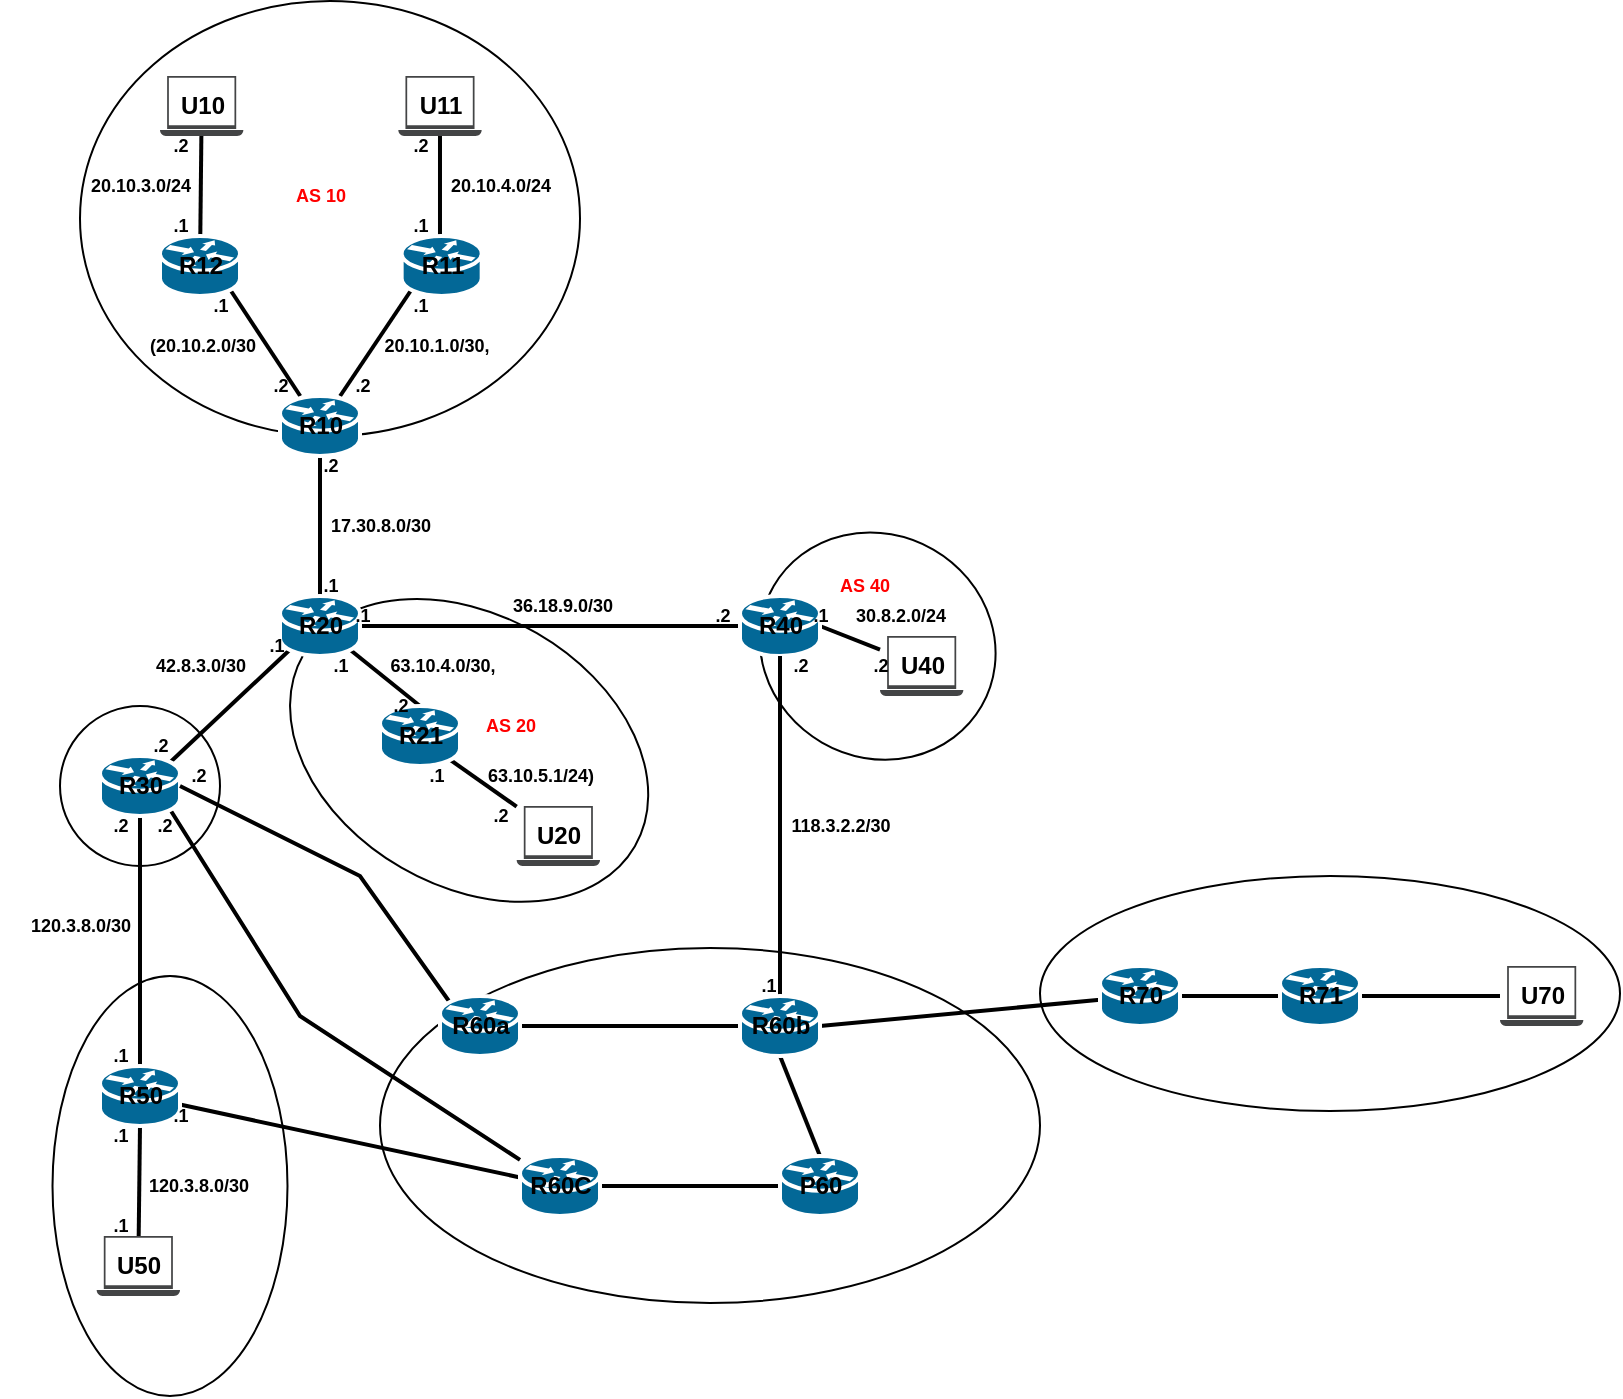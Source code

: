 <mxfile version="20.8.23" type="github">
  <diagram name="Page-1" id="LttQBpCLUfvgUoXey-WF">
    <mxGraphModel dx="2022" dy="645" grid="1" gridSize="10" guides="1" tooltips="1" connect="1" arrows="1" fold="1" page="1" pageScale="1" pageWidth="827" pageHeight="1169" math="0" shadow="0">
      <root>
        <mxCell id="0" />
        <mxCell id="1" parent="0" />
        <mxCell id="A1muTueMpZK0xxC5i3c8-66" value="" style="ellipse;whiteSpace=wrap;html=1;labelBackgroundColor=none;fillColor=none;rotation=90;" parent="1" vertex="1">
          <mxGeometry x="-30" y="556.25" width="210" height="117.5" as="geometry" />
        </mxCell>
        <mxCell id="A1muTueMpZK0xxC5i3c8-60" value="" style="ellipse;whiteSpace=wrap;html=1;labelBackgroundColor=none;fillColor=none;rotation=0;" parent="1" vertex="1">
          <mxGeometry x="180" y="496" width="330" height="177.5" as="geometry" />
        </mxCell>
        <mxCell id="A1muTueMpZK0xxC5i3c8-49" value="" style="ellipse;whiteSpace=wrap;html=1;labelBackgroundColor=none;fillColor=none;rotation=30;" parent="1" vertex="1">
          <mxGeometry x="368.83" y="289.34" width="120" height="111.42" as="geometry" />
        </mxCell>
        <mxCell id="A1muTueMpZK0xxC5i3c8-46" value="" style="ellipse;whiteSpace=wrap;html=1;labelBackgroundColor=none;fillColor=none;rotation=0;" parent="1" vertex="1">
          <mxGeometry x="510" y="460" width="290" height="117.5" as="geometry" />
        </mxCell>
        <mxCell id="A1muTueMpZK0xxC5i3c8-28" value="" style="ellipse;whiteSpace=wrap;html=1;labelBackgroundColor=none;fillColor=none;rotation=0;" parent="1" vertex="1">
          <mxGeometry x="30" y="22.5" width="250" height="217.5" as="geometry" />
        </mxCell>
        <mxCell id="A1muTueMpZK0xxC5i3c8-25" value="" style="ellipse;whiteSpace=wrap;html=1;aspect=fixed;labelBackgroundColor=none;textOpacity=0;fillColor=none;" parent="1" vertex="1">
          <mxGeometry x="20" y="375" width="80" height="80" as="geometry" />
        </mxCell>
        <mxCell id="A1muTueMpZK0xxC5i3c8-27" value="" style="ellipse;whiteSpace=wrap;html=1;labelBackgroundColor=none;fillColor=none;rotation=30;" parent="1" vertex="1">
          <mxGeometry x="128.85" y="329.53" width="191.43" height="135.41" as="geometry" />
        </mxCell>
        <mxCell id="A1muTueMpZK0xxC5i3c8-12" style="edgeStyle=none;rounded=0;orthogonalLoop=1;jettySize=auto;html=1;endArrow=none;endFill=0;strokeWidth=2;" parent="1" source="A1muTueMpZK0xxC5i3c8-1" target="A1muTueMpZK0xxC5i3c8-10" edge="1">
          <mxGeometry relative="1" as="geometry" />
        </mxCell>
        <mxCell id="A1muTueMpZK0xxC5i3c8-16" style="edgeStyle=none;rounded=0;orthogonalLoop=1;jettySize=auto;html=1;exitX=0.88;exitY=0.9;exitDx=0;exitDy=0;exitPerimeter=0;endArrow=none;endFill=0;strokeWidth=2;" parent="1" source="A1muTueMpZK0xxC5i3c8-1" target="A1muTueMpZK0xxC5i3c8-15" edge="1">
          <mxGeometry relative="1" as="geometry" />
        </mxCell>
        <mxCell id="A1muTueMpZK0xxC5i3c8-1" value="&lt;b&gt;R12&lt;/b&gt;" style="shape=mxgraph.cisco.routers.router;sketch=0;html=1;pointerEvents=1;dashed=0;fillColor=#036897;strokeColor=#ffffff;strokeWidth=2;verticalLabelPosition=middle;verticalAlign=middle;align=center;outlineConnect=0;labelPosition=center;" parent="1" vertex="1">
          <mxGeometry x="70" y="140" width="40" height="30" as="geometry" />
        </mxCell>
        <mxCell id="A1muTueMpZK0xxC5i3c8-13" style="edgeStyle=none;rounded=0;orthogonalLoop=1;jettySize=auto;html=1;exitX=0.5;exitY=0;exitDx=0;exitDy=0;exitPerimeter=0;endArrow=none;endFill=0;strokeWidth=2;" parent="1" target="A1muTueMpZK0xxC5i3c8-11" edge="1">
          <mxGeometry relative="1" as="geometry">
            <mxPoint x="210" y="140" as="sourcePoint" />
          </mxGeometry>
        </mxCell>
        <mxCell id="A1muTueMpZK0xxC5i3c8-10" value="&lt;b style=&quot;&quot;&gt;U10&lt;/b&gt;" style="sketch=0;pointerEvents=1;shadow=0;dashed=0;html=1;strokeColor=none;fillColor=#434445;aspect=fixed;labelPosition=center;verticalLabelPosition=middle;verticalAlign=middle;align=center;outlineConnect=0;shape=mxgraph.vvd.laptop;" parent="1" vertex="1">
          <mxGeometry x="70" y="60" width="41.67" height="30" as="geometry" />
        </mxCell>
        <mxCell id="A1muTueMpZK0xxC5i3c8-11" value="&lt;b&gt;U11&lt;/b&gt;" style="sketch=0;pointerEvents=1;shadow=0;dashed=0;html=1;strokeColor=none;fillColor=#434445;aspect=fixed;labelPosition=center;verticalLabelPosition=middle;verticalAlign=middle;align=center;outlineConnect=0;shape=mxgraph.vvd.laptop;" parent="1" vertex="1">
          <mxGeometry x="189.16" y="60" width="41.67" height="30" as="geometry" />
        </mxCell>
        <mxCell id="A1muTueMpZK0xxC5i3c8-17" style="edgeStyle=none;rounded=0;orthogonalLoop=1;jettySize=auto;html=1;exitX=0.12;exitY=0.9;exitDx=0;exitDy=0;exitPerimeter=0;endArrow=none;endFill=0;strokeWidth=2;" parent="1" source="A1muTueMpZK0xxC5i3c8-14" target="A1muTueMpZK0xxC5i3c8-15" edge="1">
          <mxGeometry relative="1" as="geometry" />
        </mxCell>
        <mxCell id="A1muTueMpZK0xxC5i3c8-14" value="&lt;b&gt;R11&lt;/b&gt;" style="shape=mxgraph.cisco.routers.router;sketch=0;html=1;pointerEvents=1;dashed=0;fillColor=#036897;strokeColor=#ffffff;strokeWidth=2;verticalLabelPosition=middle;verticalAlign=middle;align=center;outlineConnect=0;labelPosition=center;" parent="1" vertex="1">
          <mxGeometry x="190.83" y="140" width="40" height="30" as="geometry" />
        </mxCell>
        <mxCell id="A1muTueMpZK0xxC5i3c8-21" style="edgeStyle=none;rounded=0;orthogonalLoop=1;jettySize=auto;html=1;exitX=0.5;exitY=1;exitDx=0;exitDy=0;exitPerimeter=0;entryX=0.5;entryY=0;entryDx=0;entryDy=0;entryPerimeter=0;endArrow=none;endFill=0;strokeWidth=2;" parent="1" source="A1muTueMpZK0xxC5i3c8-15" target="A1muTueMpZK0xxC5i3c8-18" edge="1">
          <mxGeometry relative="1" as="geometry" />
        </mxCell>
        <mxCell id="A1muTueMpZK0xxC5i3c8-15" value="&lt;b&gt;R10&lt;/b&gt;" style="shape=mxgraph.cisco.routers.router;sketch=0;html=1;pointerEvents=1;dashed=0;fillColor=#036897;strokeColor=#ffffff;strokeWidth=2;verticalLabelPosition=middle;verticalAlign=middle;align=center;outlineConnect=0;labelPosition=center;" parent="1" vertex="1">
          <mxGeometry x="130" y="220" width="40" height="30" as="geometry" />
        </mxCell>
        <mxCell id="A1muTueMpZK0xxC5i3c8-22" style="edgeStyle=none;rounded=0;orthogonalLoop=1;jettySize=auto;html=1;exitX=0.12;exitY=0.9;exitDx=0;exitDy=0;exitPerimeter=0;entryX=0.88;entryY=0.1;entryDx=0;entryDy=0;entryPerimeter=0;endArrow=none;endFill=0;strokeWidth=2;" parent="1" source="A1muTueMpZK0xxC5i3c8-18" target="A1muTueMpZK0xxC5i3c8-20" edge="1">
          <mxGeometry relative="1" as="geometry" />
        </mxCell>
        <mxCell id="A1muTueMpZK0xxC5i3c8-23" style="edgeStyle=none;rounded=0;orthogonalLoop=1;jettySize=auto;html=1;exitX=0.88;exitY=0.9;exitDx=0;exitDy=0;exitPerimeter=0;entryX=0.5;entryY=0;entryDx=0;entryDy=0;entryPerimeter=0;endArrow=none;endFill=0;strokeWidth=2;" parent="1" source="A1muTueMpZK0xxC5i3c8-18" target="A1muTueMpZK0xxC5i3c8-19" edge="1">
          <mxGeometry relative="1" as="geometry" />
        </mxCell>
        <mxCell id="A1muTueMpZK0xxC5i3c8-29" style="edgeStyle=none;rounded=0;orthogonalLoop=1;jettySize=auto;html=1;endArrow=none;endFill=0;strokeWidth=2;" parent="1" source="A1muTueMpZK0xxC5i3c8-18" target="A1muTueMpZK0xxC5i3c8-24" edge="1">
          <mxGeometry relative="1" as="geometry" />
        </mxCell>
        <mxCell id="A1muTueMpZK0xxC5i3c8-18" value="&lt;b&gt;R20&lt;/b&gt;" style="shape=mxgraph.cisco.routers.router;sketch=0;html=1;pointerEvents=1;dashed=0;fillColor=#036897;strokeColor=#ffffff;strokeWidth=2;verticalLabelPosition=middle;verticalAlign=middle;align=center;outlineConnect=0;labelPosition=center;" parent="1" vertex="1">
          <mxGeometry x="130" y="320" width="40" height="30" as="geometry" />
        </mxCell>
        <mxCell id="A1muTueMpZK0xxC5i3c8-68" style="edgeStyle=none;rounded=0;orthogonalLoop=1;jettySize=auto;html=1;exitX=0.88;exitY=0.9;exitDx=0;exitDy=0;exitPerimeter=0;endArrow=none;endFill=0;strokeWidth=2;" parent="1" source="A1muTueMpZK0xxC5i3c8-19" target="A1muTueMpZK0xxC5i3c8-67" edge="1">
          <mxGeometry relative="1" as="geometry" />
        </mxCell>
        <mxCell id="A1muTueMpZK0xxC5i3c8-19" value="&lt;b&gt;R21&lt;/b&gt;" style="shape=mxgraph.cisco.routers.router;sketch=0;html=1;pointerEvents=1;dashed=0;fillColor=#036897;strokeColor=#ffffff;strokeWidth=2;verticalLabelPosition=middle;verticalAlign=middle;align=center;outlineConnect=0;labelPosition=center;" parent="1" vertex="1">
          <mxGeometry x="180" y="375" width="40" height="30" as="geometry" />
        </mxCell>
        <mxCell id="A1muTueMpZK0xxC5i3c8-52" style="edgeStyle=none;rounded=0;orthogonalLoop=1;jettySize=auto;html=1;endArrow=none;endFill=0;strokeWidth=2;" parent="1" source="A1muTueMpZK0xxC5i3c8-20" target="A1muTueMpZK0xxC5i3c8-51" edge="1">
          <mxGeometry relative="1" as="geometry" />
        </mxCell>
        <mxCell id="A1muTueMpZK0xxC5i3c8-69" style="edgeStyle=none;rounded=0;orthogonalLoop=1;jettySize=auto;html=1;exitX=0.88;exitY=0.9;exitDx=0;exitDy=0;exitPerimeter=0;endArrow=none;endFill=0;strokeWidth=2;" parent="1" source="A1muTueMpZK0xxC5i3c8-20" target="A1muTueMpZK0xxC5i3c8-53" edge="1">
          <mxGeometry relative="1" as="geometry">
            <Array as="points">
              <mxPoint x="140" y="530" />
            </Array>
          </mxGeometry>
        </mxCell>
        <mxCell id="A1muTueMpZK0xxC5i3c8-20" value="&lt;b&gt;R30&lt;/b&gt;" style="shape=mxgraph.cisco.routers.router;sketch=0;html=1;pointerEvents=1;dashed=0;fillColor=#036897;strokeColor=#ffffff;strokeWidth=2;verticalLabelPosition=middle;verticalAlign=middle;align=center;outlineConnect=0;labelPosition=center;" parent="1" vertex="1">
          <mxGeometry x="40" y="400" width="40" height="30" as="geometry" />
        </mxCell>
        <mxCell id="A1muTueMpZK0xxC5i3c8-50" style="edgeStyle=none;rounded=0;orthogonalLoop=1;jettySize=auto;html=1;exitX=1;exitY=0.5;exitDx=0;exitDy=0;exitPerimeter=0;endArrow=none;endFill=0;strokeWidth=2;" parent="1" source="A1muTueMpZK0xxC5i3c8-24" target="A1muTueMpZK0xxC5i3c8-47" edge="1">
          <mxGeometry relative="1" as="geometry" />
        </mxCell>
        <mxCell id="A1muTueMpZK0xxC5i3c8-24" value="&lt;b&gt;R40&lt;/b&gt;" style="shape=mxgraph.cisco.routers.router;sketch=0;html=1;pointerEvents=1;dashed=0;fillColor=#036897;strokeColor=#ffffff;strokeWidth=2;verticalLabelPosition=middle;verticalAlign=middle;align=center;outlineConnect=0;labelPosition=center;" parent="1" vertex="1">
          <mxGeometry x="360" y="320" width="40" height="30" as="geometry" />
        </mxCell>
        <mxCell id="A1muTueMpZK0xxC5i3c8-37" style="edgeStyle=none;rounded=0;orthogonalLoop=1;jettySize=auto;html=1;endArrow=none;endFill=0;exitX=0.5;exitY=1;exitDx=0;exitDy=0;exitPerimeter=0;strokeWidth=2;" parent="1" source="A1muTueMpZK0xxC5i3c8-24" target="A1muTueMpZK0xxC5i3c8-36" edge="1">
          <mxGeometry relative="1" as="geometry">
            <mxPoint x="380" y="460" as="sourcePoint" />
          </mxGeometry>
        </mxCell>
        <mxCell id="A1muTueMpZK0xxC5i3c8-38" style="edgeStyle=none;rounded=0;orthogonalLoop=1;jettySize=auto;html=1;exitX=1;exitY=0.5;exitDx=0;exitDy=0;exitPerimeter=0;entryX=0;entryY=0.5;entryDx=0;entryDy=0;entryPerimeter=0;endArrow=none;endFill=0;strokeWidth=2;" parent="1" source="A1muTueMpZK0xxC5i3c8-34" target="A1muTueMpZK0xxC5i3c8-36" edge="1">
          <mxGeometry relative="1" as="geometry" />
        </mxCell>
        <mxCell id="A1muTueMpZK0xxC5i3c8-70" style="edgeStyle=none;rounded=0;orthogonalLoop=1;jettySize=auto;html=1;exitX=0.12;exitY=0.1;exitDx=0;exitDy=0;exitPerimeter=0;entryX=1;entryY=0.5;entryDx=0;entryDy=0;entryPerimeter=0;endArrow=none;endFill=0;strokeWidth=2;" parent="1" source="A1muTueMpZK0xxC5i3c8-34" target="A1muTueMpZK0xxC5i3c8-20" edge="1">
          <mxGeometry relative="1" as="geometry">
            <Array as="points">
              <mxPoint x="170" y="460" />
            </Array>
          </mxGeometry>
        </mxCell>
        <mxCell id="A1muTueMpZK0xxC5i3c8-34" value="&lt;b&gt;R60a&lt;/b&gt;" style="shape=mxgraph.cisco.routers.router;sketch=0;html=1;pointerEvents=1;dashed=0;fillColor=#036897;strokeColor=#ffffff;strokeWidth=2;verticalLabelPosition=middle;verticalAlign=middle;align=center;outlineConnect=0;labelPosition=center;labelBackgroundColor=none;" parent="1" vertex="1">
          <mxGeometry x="210" y="520" width="40" height="30" as="geometry" />
        </mxCell>
        <mxCell id="A1muTueMpZK0xxC5i3c8-40" style="edgeStyle=none;rounded=0;orthogonalLoop=1;jettySize=auto;html=1;exitX=1;exitY=0.5;exitDx=0;exitDy=0;exitPerimeter=0;endArrow=none;endFill=0;strokeWidth=2;" parent="1" source="A1muTueMpZK0xxC5i3c8-36" target="A1muTueMpZK0xxC5i3c8-39" edge="1">
          <mxGeometry relative="1" as="geometry" />
        </mxCell>
        <mxCell id="A1muTueMpZK0xxC5i3c8-65" style="edgeStyle=none;rounded=0;orthogonalLoop=1;jettySize=auto;html=1;exitX=0.5;exitY=1;exitDx=0;exitDy=0;exitPerimeter=0;entryX=0.5;entryY=0;entryDx=0;entryDy=0;entryPerimeter=0;endArrow=none;endFill=0;strokeWidth=2;" parent="1" source="A1muTueMpZK0xxC5i3c8-36" target="A1muTueMpZK0xxC5i3c8-63" edge="1">
          <mxGeometry relative="1" as="geometry" />
        </mxCell>
        <mxCell id="A1muTueMpZK0xxC5i3c8-36" value="&lt;b&gt;R60b&lt;/b&gt;" style="shape=mxgraph.cisco.routers.router;sketch=0;html=1;pointerEvents=1;dashed=0;fillColor=#036897;strokeColor=#ffffff;strokeWidth=2;verticalLabelPosition=middle;verticalAlign=middle;align=center;outlineConnect=0;labelPosition=center;labelBackgroundColor=none;" parent="1" vertex="1">
          <mxGeometry x="360" y="520" width="40" height="30" as="geometry" />
        </mxCell>
        <mxCell id="A1muTueMpZK0xxC5i3c8-42" style="edgeStyle=none;rounded=0;orthogonalLoop=1;jettySize=auto;html=1;endArrow=none;endFill=0;strokeWidth=2;" parent="1" source="A1muTueMpZK0xxC5i3c8-39" target="A1muTueMpZK0xxC5i3c8-41" edge="1">
          <mxGeometry relative="1" as="geometry" />
        </mxCell>
        <mxCell id="A1muTueMpZK0xxC5i3c8-39" value="&lt;b&gt;R70&lt;/b&gt;" style="shape=mxgraph.cisco.routers.router;sketch=0;html=1;pointerEvents=1;dashed=0;fillColor=#036897;strokeColor=#ffffff;strokeWidth=2;verticalLabelPosition=middle;verticalAlign=middle;align=center;outlineConnect=0;labelPosition=center;labelBackgroundColor=none;" parent="1" vertex="1">
          <mxGeometry x="540" y="505" width="40" height="30" as="geometry" />
        </mxCell>
        <mxCell id="A1muTueMpZK0xxC5i3c8-44" style="edgeStyle=none;rounded=0;orthogonalLoop=1;jettySize=auto;html=1;exitX=1;exitY=0.5;exitDx=0;exitDy=0;exitPerimeter=0;endArrow=none;endFill=0;strokeWidth=2;" parent="1" source="A1muTueMpZK0xxC5i3c8-41" target="A1muTueMpZK0xxC5i3c8-45" edge="1">
          <mxGeometry relative="1" as="geometry">
            <mxPoint x="730" y="520" as="targetPoint" />
          </mxGeometry>
        </mxCell>
        <mxCell id="A1muTueMpZK0xxC5i3c8-41" value="&lt;b&gt;R71&lt;/b&gt;" style="shape=mxgraph.cisco.routers.router;sketch=0;html=1;pointerEvents=1;dashed=0;fillColor=#036897;strokeColor=#ffffff;strokeWidth=2;verticalLabelPosition=middle;verticalAlign=middle;align=center;outlineConnect=0;labelPosition=center;labelBackgroundColor=none;" parent="1" vertex="1">
          <mxGeometry x="630" y="505" width="40" height="30" as="geometry" />
        </mxCell>
        <mxCell id="A1muTueMpZK0xxC5i3c8-45" value="&lt;b&gt;U70&lt;/b&gt;" style="sketch=0;pointerEvents=1;shadow=0;dashed=0;html=1;strokeColor=none;fillColor=#434445;aspect=fixed;labelPosition=center;verticalLabelPosition=middle;verticalAlign=middle;align=center;outlineConnect=0;shape=mxgraph.vvd.laptop;" parent="1" vertex="1">
          <mxGeometry x="740" y="505" width="41.67" height="30" as="geometry" />
        </mxCell>
        <mxCell id="A1muTueMpZK0xxC5i3c8-47" value="&lt;b&gt;U40&lt;/b&gt;" style="sketch=0;pointerEvents=1;shadow=0;dashed=0;html=1;strokeColor=none;fillColor=#434445;aspect=fixed;labelPosition=center;verticalLabelPosition=middle;verticalAlign=middle;align=center;outlineConnect=0;shape=mxgraph.vvd.laptop;" parent="1" vertex="1">
          <mxGeometry x="430" y="340" width="41.67" height="30" as="geometry" />
        </mxCell>
        <mxCell id="A1muTueMpZK0xxC5i3c8-54" style="edgeStyle=none;rounded=0;orthogonalLoop=1;jettySize=auto;html=1;endArrow=none;endFill=0;endSize=2;strokeWidth=2;" parent="1" source="A1muTueMpZK0xxC5i3c8-51" target="A1muTueMpZK0xxC5i3c8-53" edge="1">
          <mxGeometry relative="1" as="geometry" />
        </mxCell>
        <mxCell id="A1muTueMpZK0xxC5i3c8-59" style="edgeStyle=none;rounded=0;orthogonalLoop=1;jettySize=auto;html=1;exitX=0.5;exitY=1;exitDx=0;exitDy=0;exitPerimeter=0;endArrow=none;endFill=0;strokeWidth=2;" parent="1" source="A1muTueMpZK0xxC5i3c8-51" target="A1muTueMpZK0xxC5i3c8-58" edge="1">
          <mxGeometry relative="1" as="geometry" />
        </mxCell>
        <mxCell id="A1muTueMpZK0xxC5i3c8-51" value="&lt;b&gt;R50&lt;/b&gt;" style="shape=mxgraph.cisco.routers.router;sketch=0;html=1;pointerEvents=1;dashed=0;fillColor=#036897;strokeColor=#ffffff;strokeWidth=2;verticalLabelPosition=middle;verticalAlign=middle;align=center;outlineConnect=0;labelPosition=center;labelBackgroundColor=none;" parent="1" vertex="1">
          <mxGeometry x="40" y="555" width="40" height="30" as="geometry" />
        </mxCell>
        <mxCell id="A1muTueMpZK0xxC5i3c8-64" style="edgeStyle=none;rounded=0;orthogonalLoop=1;jettySize=auto;html=1;endArrow=none;endFill=0;strokeWidth=2;" parent="1" source="A1muTueMpZK0xxC5i3c8-53" target="A1muTueMpZK0xxC5i3c8-63" edge="1">
          <mxGeometry relative="1" as="geometry" />
        </mxCell>
        <mxCell id="A1muTueMpZK0xxC5i3c8-53" value="&lt;b&gt;R60C&lt;/b&gt;" style="shape=mxgraph.cisco.routers.router;sketch=0;html=1;pointerEvents=1;dashed=0;fillColor=#036897;strokeColor=#ffffff;strokeWidth=2;verticalLabelPosition=middle;verticalAlign=middle;align=center;outlineConnect=0;labelPosition=center;labelBackgroundColor=none;" parent="1" vertex="1">
          <mxGeometry x="250" y="600" width="40" height="30" as="geometry" />
        </mxCell>
        <mxCell id="A1muTueMpZK0xxC5i3c8-58" value="&lt;b&gt;U50&lt;/b&gt;" style="sketch=0;pointerEvents=1;shadow=0;dashed=0;html=1;strokeColor=none;fillColor=#434445;aspect=fixed;labelPosition=center;verticalLabelPosition=middle;verticalAlign=middle;align=center;outlineConnect=0;shape=mxgraph.vvd.laptop;" parent="1" vertex="1">
          <mxGeometry x="38.33" y="640" width="41.67" height="30" as="geometry" />
        </mxCell>
        <mxCell id="A1muTueMpZK0xxC5i3c8-61" style="edgeStyle=none;rounded=0;orthogonalLoop=1;jettySize=auto;html=1;exitX=1;exitY=0.5;exitDx=0;exitDy=0;exitPerimeter=0;endArrow=none;endFill=0;" parent="1" source="A1muTueMpZK0xxC5i3c8-53" target="A1muTueMpZK0xxC5i3c8-53" edge="1">
          <mxGeometry relative="1" as="geometry" />
        </mxCell>
        <mxCell id="A1muTueMpZK0xxC5i3c8-63" value="&lt;b&gt;P60&lt;/b&gt;" style="shape=mxgraph.cisco.routers.router;sketch=0;html=1;pointerEvents=1;dashed=0;fillColor=#036897;strokeColor=#ffffff;strokeWidth=2;verticalLabelPosition=middle;verticalAlign=middle;align=center;outlineConnect=0;labelPosition=center;labelBackgroundColor=none;" parent="1" vertex="1">
          <mxGeometry x="380" y="600" width="40" height="30" as="geometry" />
        </mxCell>
        <mxCell id="A1muTueMpZK0xxC5i3c8-67" value="&lt;b&gt;U20&lt;/b&gt;" style="sketch=0;pointerEvents=1;shadow=0;dashed=0;html=1;strokeColor=none;fillColor=#434445;aspect=fixed;labelPosition=center;verticalLabelPosition=middle;verticalAlign=middle;align=center;outlineConnect=0;shape=mxgraph.vvd.laptop;" parent="1" vertex="1">
          <mxGeometry x="248.33" y="425" width="41.67" height="30" as="geometry" />
        </mxCell>
        <mxCell id="x69w11OwwkDyo-feMg2V-1" value="&lt;font style=&quot;font-size: 9px;&quot;&gt;17.30.8.0/30&lt;/font&gt;" style="text;strokeColor=none;fillColor=none;html=1;fontSize=9;fontStyle=1;verticalAlign=middle;align=center;" vertex="1" parent="1">
          <mxGeometry x="140" y="280" width="80" height="10" as="geometry" />
        </mxCell>
        <mxCell id="x69w11OwwkDyo-feMg2V-2" value=".2" style="text;strokeColor=none;fillColor=none;html=1;fontSize=9;fontStyle=1;verticalAlign=middle;align=center;" vertex="1" parent="1">
          <mxGeometry x="115" y="250" width="80" height="10" as="geometry" />
        </mxCell>
        <mxCell id="x69w11OwwkDyo-feMg2V-3" value=".1" style="text;strokeColor=none;fillColor=none;html=1;fontSize=9;fontStyle=1;verticalAlign=middle;align=center;" vertex="1" parent="1">
          <mxGeometry x="115" y="310" width="80" height="10" as="geometry" />
        </mxCell>
        <mxCell id="x69w11OwwkDyo-feMg2V-4" value="20.10.1.0/30," style="text;strokeColor=none;fillColor=none;html=1;fontSize=9;fontStyle=1;verticalAlign=middle;align=center;" vertex="1" parent="1">
          <mxGeometry x="168.33" y="190" width="80" height="10" as="geometry" />
        </mxCell>
        <mxCell id="x69w11OwwkDyo-feMg2V-5" value="(20.10.2.0/30" style="text;strokeColor=none;fillColor=none;html=1;fontSize=9;fontStyle=1;verticalAlign=middle;align=center;" vertex="1" parent="1">
          <mxGeometry x="50.83" y="190" width="80" height="10" as="geometry" />
        </mxCell>
        <mxCell id="x69w11OwwkDyo-feMg2V-6" value=".2" style="text;strokeColor=none;fillColor=none;html=1;fontSize=9;fontStyle=1;verticalAlign=middle;align=center;" vertex="1" parent="1">
          <mxGeometry x="130.83" y="210" width="80" height="10" as="geometry" />
        </mxCell>
        <mxCell id="x69w11OwwkDyo-feMg2V-7" value=".2" style="text;strokeColor=none;fillColor=none;html=1;fontSize=9;fontStyle=1;verticalAlign=middle;align=center;" vertex="1" parent="1">
          <mxGeometry x="90" y="210" width="80" height="10" as="geometry" />
        </mxCell>
        <mxCell id="x69w11OwwkDyo-feMg2V-8" value=".1" style="text;strokeColor=none;fillColor=none;html=1;fontSize=9;fontStyle=1;verticalAlign=middle;align=center;" vertex="1" parent="1">
          <mxGeometry x="60" y="170" width="80" height="10" as="geometry" />
        </mxCell>
        <mxCell id="x69w11OwwkDyo-feMg2V-9" value=".1" style="text;strokeColor=none;fillColor=none;html=1;fontSize=9;fontStyle=1;verticalAlign=middle;align=center;" vertex="1" parent="1">
          <mxGeometry x="160" y="170" width="80" height="10" as="geometry" />
        </mxCell>
        <mxCell id="x69w11OwwkDyo-feMg2V-10" value=".1" style="text;strokeColor=none;fillColor=none;html=1;fontSize=9;fontStyle=1;verticalAlign=middle;align=center;" vertex="1" parent="1">
          <mxGeometry x="160" y="130" width="80" height="10" as="geometry" />
        </mxCell>
        <mxCell id="x69w11OwwkDyo-feMg2V-11" value=".1" style="text;strokeColor=none;fillColor=none;html=1;fontSize=9;fontStyle=1;verticalAlign=middle;align=center;" vertex="1" parent="1">
          <mxGeometry x="40" y="130" width="80" height="10" as="geometry" />
        </mxCell>
        <mxCell id="x69w11OwwkDyo-feMg2V-12" value=".2" style="text;strokeColor=none;fillColor=none;html=1;fontSize=9;fontStyle=1;verticalAlign=middle;align=center;" vertex="1" parent="1">
          <mxGeometry x="160" y="90" width="80" height="10" as="geometry" />
        </mxCell>
        <mxCell id="x69w11OwwkDyo-feMg2V-13" value=".2" style="text;strokeColor=none;fillColor=none;html=1;fontSize=9;fontStyle=1;verticalAlign=middle;align=center;" vertex="1" parent="1">
          <mxGeometry x="40" y="90" width="80" height="10" as="geometry" />
        </mxCell>
        <mxCell id="x69w11OwwkDyo-feMg2V-14" value="20.10.3.0/24" style="text;strokeColor=none;fillColor=none;html=1;fontSize=9;fontStyle=1;verticalAlign=middle;align=center;" vertex="1" parent="1">
          <mxGeometry x="20.0" y="110" width="80" height="10" as="geometry" />
        </mxCell>
        <mxCell id="x69w11OwwkDyo-feMg2V-15" value="&lt;font style=&quot;font-size: 9px;&quot;&gt;20.10.4.0/24&lt;/font&gt;" style="text;strokeColor=none;fillColor=none;html=1;fontSize=9;fontStyle=1;verticalAlign=middle;align=center;" vertex="1" parent="1">
          <mxGeometry x="200.0" y="110" width="80" height="10" as="geometry" />
        </mxCell>
        <mxCell id="x69w11OwwkDyo-feMg2V-16" value="AS 10" style="text;strokeColor=none;fillColor=none;html=1;fontSize=9;fontStyle=1;verticalAlign=middle;align=center;fontColor=#FF0000;" vertex="1" parent="1">
          <mxGeometry x="100" y="100" width="100" height="40" as="geometry" />
        </mxCell>
        <mxCell id="x69w11OwwkDyo-feMg2V-17" value="&lt;font style=&quot;font-size: 9px;&quot;&gt;42.8.3.0/30&lt;/font&gt;" style="text;strokeColor=none;fillColor=none;html=1;fontSize=9;fontStyle=1;verticalAlign=middle;align=center;" vertex="1" parent="1">
          <mxGeometry x="50" y="350" width="80" height="10" as="geometry" />
        </mxCell>
        <mxCell id="x69w11OwwkDyo-feMg2V-18" value="&lt;font style=&quot;font-size: 9px;&quot;&gt;36.18.9.0/30&lt;/font&gt;" style="text;strokeColor=none;fillColor=none;html=1;fontSize=9;fontStyle=1;verticalAlign=middle;align=center;" vertex="1" parent="1">
          <mxGeometry x="230.83" y="320" width="80" height="10" as="geometry" />
        </mxCell>
        <mxCell id="x69w11OwwkDyo-feMg2V-19" value="&lt;font style=&quot;font-size: 9px;&quot;&gt;63.10.4.0/30,&lt;/font&gt;" style="text;strokeColor=none;fillColor=none;html=1;fontSize=9;fontStyle=1;verticalAlign=middle;align=center;" vertex="1" parent="1">
          <mxGeometry x="170.83" y="350" width="80" height="10" as="geometry" />
        </mxCell>
        <mxCell id="x69w11OwwkDyo-feMg2V-20" value="&lt;font style=&quot;font-size: 9px;&quot;&gt;63.10.5.1/24)&lt;/font&gt;" style="text;strokeColor=none;fillColor=none;html=1;fontSize=9;fontStyle=1;verticalAlign=middle;align=center;" vertex="1" parent="1">
          <mxGeometry x="220" y="405" width="80" height="10" as="geometry" />
        </mxCell>
        <mxCell id="x69w11OwwkDyo-feMg2V-21" value=".1" style="text;strokeColor=none;fillColor=none;html=1;fontSize=9;fontStyle=1;verticalAlign=middle;align=center;" vertex="1" parent="1">
          <mxGeometry x="88.33" y="340" width="80" height="10" as="geometry" />
        </mxCell>
        <mxCell id="x69w11OwwkDyo-feMg2V-22" value=".1" style="text;strokeColor=none;fillColor=none;html=1;fontSize=9;fontStyle=1;verticalAlign=middle;align=center;" vertex="1" parent="1">
          <mxGeometry x="120" y="350" width="80" height="10" as="geometry" />
        </mxCell>
        <mxCell id="x69w11OwwkDyo-feMg2V-23" value=".2" style="text;strokeColor=none;fillColor=none;html=1;fontSize=9;fontStyle=1;verticalAlign=middle;align=center;" vertex="1" parent="1">
          <mxGeometry x="150" y="370" width="80" height="10" as="geometry" />
        </mxCell>
        <mxCell id="x69w11OwwkDyo-feMg2V-24" value=".1" style="text;strokeColor=none;fillColor=none;html=1;fontSize=9;fontStyle=1;verticalAlign=middle;align=center;" vertex="1" parent="1">
          <mxGeometry x="168.33" y="405" width="80" height="10" as="geometry" />
        </mxCell>
        <mxCell id="x69w11OwwkDyo-feMg2V-25" value=".2" style="text;strokeColor=none;fillColor=none;html=1;fontSize=9;fontStyle=1;verticalAlign=middle;align=center;" vertex="1" parent="1">
          <mxGeometry x="200" y="425" width="80" height="10" as="geometry" />
        </mxCell>
        <mxCell id="x69w11OwwkDyo-feMg2V-26" value=".2" style="text;strokeColor=none;fillColor=none;html=1;fontSize=9;fontStyle=1;verticalAlign=middle;align=center;" vertex="1" parent="1">
          <mxGeometry x="30" y="390" width="80" height="10" as="geometry" />
        </mxCell>
        <mxCell id="x69w11OwwkDyo-feMg2V-27" value=".1" style="text;strokeColor=none;fillColor=none;html=1;fontSize=9;fontStyle=1;verticalAlign=middle;align=center;" vertex="1" parent="1">
          <mxGeometry x="130.83" y="325.26" width="80" height="10" as="geometry" />
        </mxCell>
        <mxCell id="x69w11OwwkDyo-feMg2V-28" value=".2" style="text;strokeColor=none;fillColor=none;html=1;fontSize=9;fontStyle=1;verticalAlign=middle;align=center;" vertex="1" parent="1">
          <mxGeometry x="310.83" y="325.26" width="80" height="10" as="geometry" />
        </mxCell>
        <mxCell id="x69w11OwwkDyo-feMg2V-29" value="AS 20" style="text;strokeColor=none;fillColor=none;html=1;fontSize=9;fontStyle=1;verticalAlign=middle;align=center;fontColor=#FF0000;" vertex="1" parent="1">
          <mxGeometry x="195" y="365" width="100" height="40" as="geometry" />
        </mxCell>
        <mxCell id="x69w11OwwkDyo-feMg2V-30" value="&lt;font style=&quot;font-size: 9px;&quot;&gt;120.3.8.0/30&lt;/font&gt;" style="text;strokeColor=none;fillColor=none;html=1;fontSize=9;fontStyle=1;verticalAlign=middle;align=center;" vertex="1" parent="1">
          <mxGeometry x="-10" y="480" width="80" height="10" as="geometry" />
        </mxCell>
        <mxCell id="x69w11OwwkDyo-feMg2V-31" value=".1" style="text;strokeColor=none;fillColor=none;html=1;fontSize=9;fontStyle=1;verticalAlign=middle;align=center;" vertex="1" parent="1">
          <mxGeometry x="10" y="545" width="80" height="10" as="geometry" />
        </mxCell>
        <mxCell id="x69w11OwwkDyo-feMg2V-32" value=".2" style="text;strokeColor=none;fillColor=none;html=1;fontSize=9;fontStyle=1;verticalAlign=middle;align=center;" vertex="1" parent="1">
          <mxGeometry x="10" y="430" width="80" height="10" as="geometry" />
        </mxCell>
        <mxCell id="x69w11OwwkDyo-feMg2V-33" value=".2" style="text;strokeColor=none;fillColor=none;html=1;fontSize=9;fontStyle=1;verticalAlign=middle;align=center;" vertex="1" parent="1">
          <mxGeometry x="48.85" y="405" width="80" height="10" as="geometry" />
        </mxCell>
        <mxCell id="x69w11OwwkDyo-feMg2V-34" value=".2" style="text;strokeColor=none;fillColor=none;html=1;fontSize=9;fontStyle=1;verticalAlign=middle;align=center;" vertex="1" parent="1">
          <mxGeometry x="31.67" y="430" width="80" height="10" as="geometry" />
        </mxCell>
        <mxCell id="x69w11OwwkDyo-feMg2V-35" value="&lt;font style=&quot;font-size: 9px;&quot;&gt;30.8.2.0/24&lt;/font&gt;" style="text;strokeColor=none;fillColor=none;html=1;fontSize=9;fontStyle=1;verticalAlign=middle;align=center;" vertex="1" parent="1">
          <mxGeometry x="400" y="325.26" width="80" height="10" as="geometry" />
        </mxCell>
        <mxCell id="x69w11OwwkDyo-feMg2V-36" value="&lt;font style=&quot;font-size: 9px;&quot;&gt;118.3.2.2/30&lt;/font&gt;" style="text;strokeColor=none;fillColor=none;html=1;fontSize=9;fontStyle=1;verticalAlign=middle;align=center;" vertex="1" parent="1">
          <mxGeometry x="370" y="430" width="80" height="10" as="geometry" />
        </mxCell>
        <mxCell id="x69w11OwwkDyo-feMg2V-37" value=".1" style="text;strokeColor=none;fillColor=none;html=1;fontSize=9;fontStyle=1;verticalAlign=middle;align=center;" vertex="1" parent="1">
          <mxGeometry x="360.0" y="325.26" width="80" height="10" as="geometry" />
        </mxCell>
        <mxCell id="x69w11OwwkDyo-feMg2V-38" value=".2" style="text;strokeColor=none;fillColor=none;html=1;fontSize=9;fontStyle=1;verticalAlign=middle;align=center;" vertex="1" parent="1">
          <mxGeometry x="350.0" y="350" width="80" height="10" as="geometry" />
        </mxCell>
        <mxCell id="x69w11OwwkDyo-feMg2V-39" value=".2" style="text;strokeColor=none;fillColor=none;html=1;fontSize=9;fontStyle=1;verticalAlign=middle;align=center;" vertex="1" parent="1">
          <mxGeometry x="390.0" y="350" width="80" height="10" as="geometry" />
        </mxCell>
        <mxCell id="x69w11OwwkDyo-feMg2V-40" value=".1" style="text;strokeColor=none;fillColor=none;html=1;fontSize=9;fontStyle=1;verticalAlign=middle;align=center;" vertex="1" parent="1">
          <mxGeometry x="334.0" y="510" width="80" height="10" as="geometry" />
        </mxCell>
        <mxCell id="x69w11OwwkDyo-feMg2V-41" value="AS 40" style="text;strokeColor=none;fillColor=none;html=1;fontSize=9;fontStyle=1;verticalAlign=middle;align=center;fontColor=#FF0000;" vertex="1" parent="1">
          <mxGeometry x="371.67" y="295" width="100" height="40" as="geometry" />
        </mxCell>
        <mxCell id="x69w11OwwkDyo-feMg2V-42" value="&lt;font style=&quot;font-size: 9px;&quot;&gt;120.3.8.0/30&lt;/font&gt;" style="text;strokeColor=none;fillColor=none;html=1;fontSize=9;fontStyle=1;verticalAlign=middle;align=center;" vertex="1" parent="1">
          <mxGeometry x="48.85" y="610" width="80" height="10" as="geometry" />
        </mxCell>
        <mxCell id="x69w11OwwkDyo-feMg2V-43" value=".1" style="text;strokeColor=none;fillColor=none;html=1;fontSize=9;fontStyle=1;verticalAlign=middle;align=center;" vertex="1" parent="1">
          <mxGeometry x="10" y="585" width="80" height="10" as="geometry" />
        </mxCell>
        <mxCell id="x69w11OwwkDyo-feMg2V-44" value=".1" style="text;strokeColor=none;fillColor=none;html=1;fontSize=9;fontStyle=1;verticalAlign=middle;align=center;" vertex="1" parent="1">
          <mxGeometry x="40" y="575" width="80" height="10" as="geometry" />
        </mxCell>
        <mxCell id="x69w11OwwkDyo-feMg2V-45" value=".1" style="text;strokeColor=none;fillColor=none;html=1;fontSize=9;fontStyle=1;verticalAlign=middle;align=center;" vertex="1" parent="1">
          <mxGeometry x="10" y="630" width="80" height="10" as="geometry" />
        </mxCell>
      </root>
    </mxGraphModel>
  </diagram>
</mxfile>
